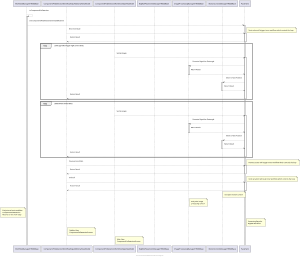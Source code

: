 @startuml ComponentPinDetectionProcess
scale 300 width
skinparam padding 10
skinparam nodesep 60
!define DARKBLUE #0000A0
!define DARKGREEN #008000
!define DARKORANGE #FF8C00
!define DARKRED #FF0000

participant WorkflowManagerHR600Base
participant ComponentPinDetectionWorkflowStepAdditionalViewModel
participant ComponentPinDetectionWorkflowStepViewModel
participant BigBGAPlacementManagerHR600Base
participant ImageProcessingManagerHR600Base
participant MotionControlManagerHR600Base

WorkflowManagerHR600Base --> WorkflowManagerHR600Base : toComponentPinDetection\n
activate WorkflowManagerHR600Base
WorkflowManagerHR600Base --> Pacement : Init ComponentPinDetectionInnerStateMachine\n
activate Pacement
ComponentPinDetectionWorkflowStepAdditionalViewModel --> Pacement : Next InnerState\n
activate Pacement
  note right
  Next action will trigger inner workflow which controls the loop
  end note
Pacement --> ComponentPinDetectionWorkflowStepAdditionalViewModel : Return Result\n
deactivate Pacement
loop until uppr left anf upper right corners done
  ComponentPinDetectionWorkflowStepViewModel --> Pacement : Set Rectangle\n
  activate Pacement
  Pacement --> ImageProcessingManagerHR600Base : Excecute Algorithm Rectangle\n
  activate ImageProcessingManagerHR600Base
  ImageProcessingManagerHR600Base --> Pacement : Return Result\n
  deactivate ImageProcessingManagerHR600Base
  Pacement --> MotionControlManagerHR600Base : Move to Next Position\n
  activate MotionControlManagerHR600Base
  MotionControlManagerHR600Base --> Pacement : Return Result\n
  deactivate MotionControlManagerHR600Base
  Pacement --> ComponentPinDetectionWorkflowStepAdditionalViewModel : Return Result\n
  deactivate Pacement
end loop
loop until all four corners done
  ComponentPinDetectionWorkflowStepViewModel --> Pacement : Set Rectangle\n
  activate Pacement
  Pacement --> ImageProcessingManagerHR600Base : Excecute Algorithm Rectangle\n
  activate ImageProcessingManagerHR600Base
  ImageProcessingManagerHR600Base --> Pacement : Return Result\n
  deactivate ImageProcessingManagerHR600Base
  Pacement --> MotionControlManagerHR600Base : Move to Next Position\n
  activate MotionControlManagerHR600Base
  MotionControlManagerHR600Base --> Pacement : Return Result\n
  deactivate MotionControlManagerHR600Base
  Pacement --> ComponentPinDetectionWorkflowStepAdditionalViewModel : Return Result\n
  deactivate Pacement
end loop
ComponentPinDetectionWorkflowStepAdditionalViewModel --> Pacement : Previous InnerState\n
activate Pacement
  note right
  Previous action will trigger inner workflow which controls the loop
  end note
Pacement --> ComponentPinDetectionWorkflowStepAdditionalViewModel : Return Result\n
deactivate Pacement
ComponentPinDetectionWorkflowStepAdditionalViewModel --> Pacement : Undo all\n
activate Pacement
  note right
  Undo all action will reset inner workflow which controls the loop
  end note
Pacement --> ComponentPinDetectionWorkflowStepAdditionalViewModel : Return Result\n
deactivate Pacement

note right of MotionControlManagerHR600Base 
  End point motion control
end note

note right of ImageProcessingManagerHR600Base 
  End point image 
  processing control
end note

note left of WorkflowManagerHR600Base 
  End point of main workflow 
  ComponentPinDetection
  Returns to next main Step
end note

note right of Pacement 
  Processing Base for 
  BigGBA Workflow
end note

note right of ComponentPinDetectionWorkflowStepAdditionalViewModel 
  SideBar View
  ComponentPinDetectionProcess
end note

note right of ComponentPinDetectionWorkflowStepViewModel 
  Main View
  ComponentPinDetectionProcess
end note

footer == End of ComponentPinDetectionProcess Diagram ==

@enduml